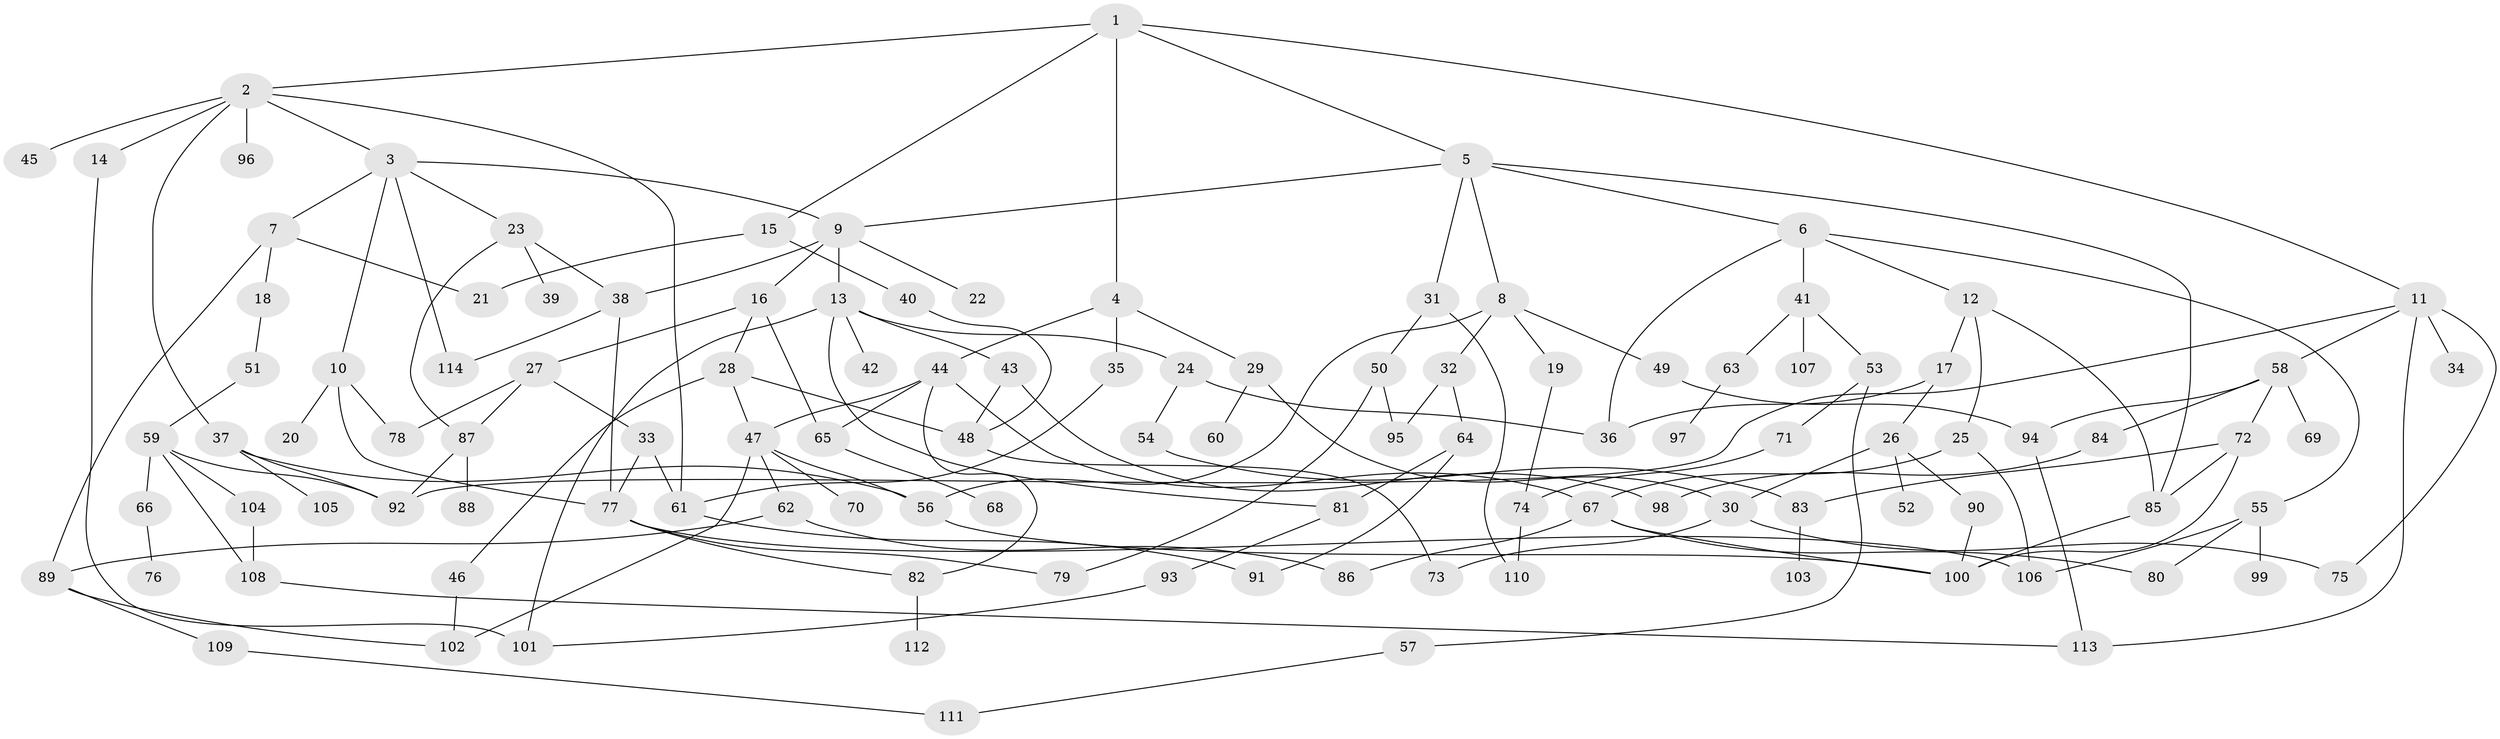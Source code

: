 // coarse degree distribution, {6: 0.05405405405405406, 7: 0.05405405405405406, 9: 0.02702702702702703, 4: 0.10810810810810811, 5: 0.12162162162162163, 3: 0.24324324324324326, 2: 0.14864864864864866, 1: 0.22972972972972974, 8: 0.013513513513513514}
// Generated by graph-tools (version 1.1) at 2025/41/03/06/25 10:41:30]
// undirected, 114 vertices, 167 edges
graph export_dot {
graph [start="1"]
  node [color=gray90,style=filled];
  1;
  2;
  3;
  4;
  5;
  6;
  7;
  8;
  9;
  10;
  11;
  12;
  13;
  14;
  15;
  16;
  17;
  18;
  19;
  20;
  21;
  22;
  23;
  24;
  25;
  26;
  27;
  28;
  29;
  30;
  31;
  32;
  33;
  34;
  35;
  36;
  37;
  38;
  39;
  40;
  41;
  42;
  43;
  44;
  45;
  46;
  47;
  48;
  49;
  50;
  51;
  52;
  53;
  54;
  55;
  56;
  57;
  58;
  59;
  60;
  61;
  62;
  63;
  64;
  65;
  66;
  67;
  68;
  69;
  70;
  71;
  72;
  73;
  74;
  75;
  76;
  77;
  78;
  79;
  80;
  81;
  82;
  83;
  84;
  85;
  86;
  87;
  88;
  89;
  90;
  91;
  92;
  93;
  94;
  95;
  96;
  97;
  98;
  99;
  100;
  101;
  102;
  103;
  104;
  105;
  106;
  107;
  108;
  109;
  110;
  111;
  112;
  113;
  114;
  1 -- 2;
  1 -- 4;
  1 -- 5;
  1 -- 11;
  1 -- 15;
  2 -- 3;
  2 -- 14;
  2 -- 37;
  2 -- 45;
  2 -- 96;
  2 -- 61;
  3 -- 7;
  3 -- 10;
  3 -- 23;
  3 -- 114;
  3 -- 9;
  4 -- 29;
  4 -- 35;
  4 -- 44;
  5 -- 6;
  5 -- 8;
  5 -- 9;
  5 -- 31;
  5 -- 85;
  6 -- 12;
  6 -- 36;
  6 -- 41;
  6 -- 55;
  7 -- 18;
  7 -- 21;
  7 -- 89;
  8 -- 19;
  8 -- 32;
  8 -- 49;
  8 -- 56;
  9 -- 13;
  9 -- 16;
  9 -- 22;
  9 -- 38;
  10 -- 20;
  10 -- 77;
  10 -- 78;
  11 -- 34;
  11 -- 58;
  11 -- 113;
  11 -- 75;
  11 -- 92;
  12 -- 17;
  12 -- 25;
  12 -- 85;
  13 -- 24;
  13 -- 42;
  13 -- 43;
  13 -- 81;
  13 -- 101;
  14 -- 101;
  15 -- 40;
  15 -- 21;
  16 -- 27;
  16 -- 28;
  16 -- 65;
  17 -- 26;
  17 -- 36;
  18 -- 51;
  19 -- 74;
  23 -- 39;
  23 -- 87;
  23 -- 38;
  24 -- 54;
  24 -- 36;
  25 -- 67;
  25 -- 106;
  26 -- 52;
  26 -- 90;
  26 -- 30;
  27 -- 33;
  27 -- 78;
  27 -- 87;
  28 -- 46;
  28 -- 48;
  28 -- 47;
  29 -- 30;
  29 -- 60;
  30 -- 73;
  30 -- 75;
  31 -- 50;
  31 -- 110;
  32 -- 64;
  32 -- 95;
  33 -- 61;
  33 -- 77;
  35 -- 61;
  37 -- 105;
  37 -- 56;
  37 -- 92;
  38 -- 77;
  38 -- 114;
  40 -- 48;
  41 -- 53;
  41 -- 63;
  41 -- 107;
  43 -- 48;
  43 -- 98;
  44 -- 47;
  44 -- 67;
  44 -- 65;
  44 -- 82;
  46 -- 102;
  47 -- 62;
  47 -- 70;
  47 -- 56;
  47 -- 102;
  48 -- 73;
  49 -- 94;
  50 -- 95;
  50 -- 79;
  51 -- 59;
  53 -- 57;
  53 -- 71;
  54 -- 83;
  55 -- 99;
  55 -- 106;
  55 -- 80;
  56 -- 100;
  57 -- 111;
  58 -- 69;
  58 -- 72;
  58 -- 84;
  58 -- 94;
  59 -- 66;
  59 -- 104;
  59 -- 92;
  59 -- 108;
  61 -- 91;
  62 -- 86;
  62 -- 89;
  63 -- 97;
  64 -- 91;
  64 -- 81;
  65 -- 68;
  66 -- 76;
  67 -- 80;
  67 -- 100;
  67 -- 86;
  71 -- 74;
  72 -- 100;
  72 -- 85;
  72 -- 83;
  74 -- 110;
  77 -- 79;
  77 -- 82;
  77 -- 106;
  81 -- 93;
  82 -- 112;
  83 -- 103;
  84 -- 98;
  85 -- 100;
  87 -- 88;
  87 -- 92;
  89 -- 109;
  89 -- 102;
  90 -- 100;
  93 -- 101;
  94 -- 113;
  104 -- 108;
  108 -- 113;
  109 -- 111;
}
